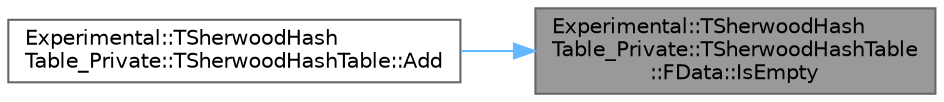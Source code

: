 digraph "Experimental::TSherwoodHashTable_Private::TSherwoodHashTable::FData::IsEmpty"
{
 // INTERACTIVE_SVG=YES
 // LATEX_PDF_SIZE
  bgcolor="transparent";
  edge [fontname=Helvetica,fontsize=10,labelfontname=Helvetica,labelfontsize=10];
  node [fontname=Helvetica,fontsize=10,shape=box,height=0.2,width=0.4];
  rankdir="RL";
  Node1 [id="Node000001",label="Experimental::TSherwoodHash\lTable_Private::TSherwoodHashTable\l::FData::IsEmpty",height=0.2,width=0.4,color="gray40", fillcolor="grey60", style="filled", fontcolor="black",tooltip=" "];
  Node1 -> Node2 [id="edge1_Node000001_Node000002",dir="back",color="steelblue1",style="solid",tooltip=" "];
  Node2 [id="Node000002",label="Experimental::TSherwoodHash\lTable_Private::TSherwoodHashTable::Add",height=0.2,width=0.4,color="grey40", fillcolor="white", style="filled",URL="$dd/d04/structExperimental_1_1TSherwoodHashTable__Private_1_1TSherwoodHashTable.html#ae790efd571d469c3dfef284bb37c0bd8",tooltip=" "];
}

